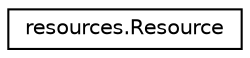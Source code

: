 digraph "Graphical Class Hierarchy"
{
 // LATEX_PDF_SIZE
  edge [fontname="Helvetica",fontsize="10",labelfontname="Helvetica",labelfontsize="10"];
  node [fontname="Helvetica",fontsize="10",shape=record];
  rankdir="LR";
  Node0 [label="resources.Resource",height=0.2,width=0.4,color="black", fillcolor="white", style="filled",URL="$classresources_1_1Resource.html",tooltip=" "];
}
